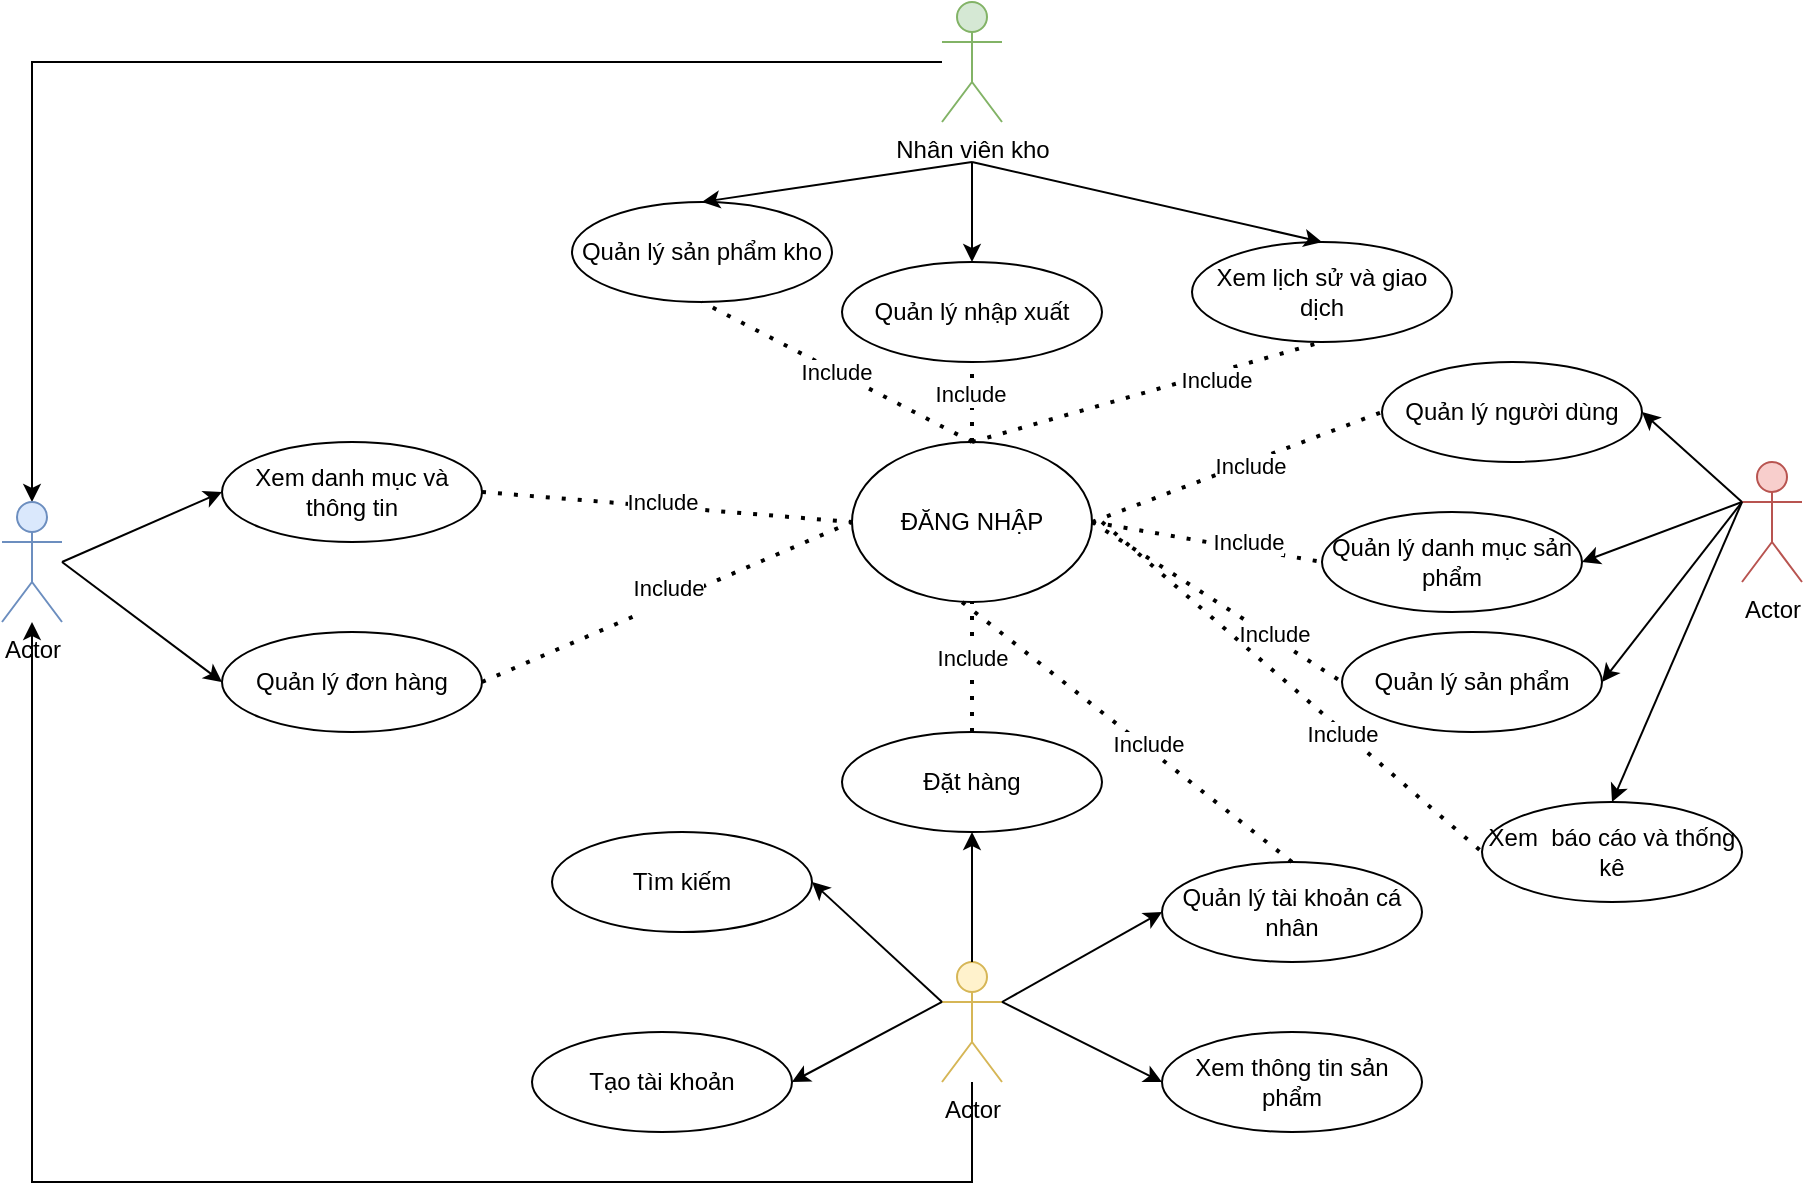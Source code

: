 <mxfile version="21.7.2" type="github">
  <diagram name="Page-1" id="rMV-XU4HPHT6-oSJXQF8">
    <mxGraphModel dx="1313" dy="734" grid="1" gridSize="10" guides="1" tooltips="1" connect="1" arrows="1" fold="1" page="1" pageScale="1" pageWidth="850" pageHeight="1100" math="0" shadow="0">
      <root>
        <mxCell id="0" />
        <mxCell id="1" parent="0" />
        <mxCell id="hlveUa4JK0AoJQRUz4-O-46" style="edgeStyle=orthogonalEdgeStyle;rounded=0;orthogonalLoop=1;jettySize=auto;html=1;entryX=0.5;entryY=0;entryDx=0;entryDy=0;entryPerimeter=0;" edge="1" parent="1" source="hlveUa4JK0AoJQRUz4-O-1" target="hlveUa4JK0AoJQRUz4-O-2">
          <mxGeometry relative="1" as="geometry">
            <mxPoint x="60" y="40" as="targetPoint" />
          </mxGeometry>
        </mxCell>
        <mxCell id="hlveUa4JK0AoJQRUz4-O-1" value="Nhân viên kho" style="shape=umlActor;verticalLabelPosition=bottom;verticalAlign=top;html=1;outlineConnect=0;fillColor=#d5e8d4;strokeColor=#82b366;" vertex="1" parent="1">
          <mxGeometry x="520" y="10" width="30" height="60" as="geometry" />
        </mxCell>
        <mxCell id="hlveUa4JK0AoJQRUz4-O-2" value="Actor" style="shape=umlActor;verticalLabelPosition=bottom;verticalAlign=top;html=1;outlineConnect=0;fillColor=#dae8fc;strokeColor=#6c8ebf;" vertex="1" parent="1">
          <mxGeometry x="50" y="260" width="30" height="60" as="geometry" />
        </mxCell>
        <mxCell id="hlveUa4JK0AoJQRUz4-O-43" style="edgeStyle=orthogonalEdgeStyle;rounded=0;orthogonalLoop=1;jettySize=auto;html=1;" edge="1" parent="1" source="hlveUa4JK0AoJQRUz4-O-3" target="hlveUa4JK0AoJQRUz4-O-2">
          <mxGeometry relative="1" as="geometry">
            <mxPoint x="535.0" y="660" as="targetPoint" />
            <Array as="points">
              <mxPoint x="535" y="600" />
              <mxPoint x="65" y="600" />
            </Array>
          </mxGeometry>
        </mxCell>
        <mxCell id="hlveUa4JK0AoJQRUz4-O-3" value="Actor" style="shape=umlActor;verticalLabelPosition=bottom;verticalAlign=top;html=1;outlineConnect=0;fillColor=#fff2cc;strokeColor=#d6b656;" vertex="1" parent="1">
          <mxGeometry x="520" y="490" width="30" height="60" as="geometry" />
        </mxCell>
        <mxCell id="hlveUa4JK0AoJQRUz4-O-4" value="Actor" style="shape=umlActor;verticalLabelPosition=bottom;verticalAlign=top;html=1;outlineConnect=0;fillColor=#f8cecc;strokeColor=#b85450;" vertex="1" parent="1">
          <mxGeometry x="920" y="240" width="30" height="60" as="geometry" />
        </mxCell>
        <mxCell id="hlveUa4JK0AoJQRUz4-O-5" value="Quản lý sản phẩm kho" style="ellipse;whiteSpace=wrap;html=1;" vertex="1" parent="1">
          <mxGeometry x="335" y="110" width="130" height="50" as="geometry" />
        </mxCell>
        <mxCell id="hlveUa4JK0AoJQRUz4-O-6" value="Quản lý nhập xuất" style="ellipse;whiteSpace=wrap;html=1;" vertex="1" parent="1">
          <mxGeometry x="470" y="140" width="130" height="50" as="geometry" />
        </mxCell>
        <mxCell id="hlveUa4JK0AoJQRUz4-O-7" value="Xem lịch sử và giao dịch" style="ellipse;whiteSpace=wrap;html=1;" vertex="1" parent="1">
          <mxGeometry x="645" y="130" width="130" height="50" as="geometry" />
        </mxCell>
        <mxCell id="hlveUa4JK0AoJQRUz4-O-8" value="ĐĂNG NHẬP" style="ellipse;whiteSpace=wrap;html=1;" vertex="1" parent="1">
          <mxGeometry x="475" y="230" width="120" height="80" as="geometry" />
        </mxCell>
        <mxCell id="hlveUa4JK0AoJQRUz4-O-9" value="Xem danh mục và thông tin" style="ellipse;whiteSpace=wrap;html=1;" vertex="1" parent="1">
          <mxGeometry x="160" y="230" width="130" height="50" as="geometry" />
        </mxCell>
        <mxCell id="hlveUa4JK0AoJQRUz4-O-10" value="Quản lý đơn hàng" style="ellipse;whiteSpace=wrap;html=1;" vertex="1" parent="1">
          <mxGeometry x="160" y="325" width="130" height="50" as="geometry" />
        </mxCell>
        <mxCell id="hlveUa4JK0AoJQRUz4-O-12" value="Tạo tài khoản" style="ellipse;whiteSpace=wrap;html=1;" vertex="1" parent="1">
          <mxGeometry x="315" y="525" width="130" height="50" as="geometry" />
        </mxCell>
        <mxCell id="hlveUa4JK0AoJQRUz4-O-13" value="Xem thông tin sản phẩm" style="ellipse;whiteSpace=wrap;html=1;" vertex="1" parent="1">
          <mxGeometry x="630" y="525" width="130" height="50" as="geometry" />
        </mxCell>
        <mxCell id="hlveUa4JK0AoJQRUz4-O-14" value="Quản lý tài khoản cá nhân" style="ellipse;whiteSpace=wrap;html=1;" vertex="1" parent="1">
          <mxGeometry x="630" y="440" width="130" height="50" as="geometry" />
        </mxCell>
        <mxCell id="hlveUa4JK0AoJQRUz4-O-15" value="Tìm kiếm" style="ellipse;whiteSpace=wrap;html=1;" vertex="1" parent="1">
          <mxGeometry x="325" y="425" width="130" height="50" as="geometry" />
        </mxCell>
        <mxCell id="hlveUa4JK0AoJQRUz4-O-18" value="Đặt hàng" style="ellipse;whiteSpace=wrap;html=1;" vertex="1" parent="1">
          <mxGeometry x="470" y="375" width="130" height="50" as="geometry" />
        </mxCell>
        <mxCell id="hlveUa4JK0AoJQRUz4-O-19" value="Quản lý người dùng" style="ellipse;whiteSpace=wrap;html=1;" vertex="1" parent="1">
          <mxGeometry x="740" y="190" width="130" height="50" as="geometry" />
        </mxCell>
        <mxCell id="hlveUa4JK0AoJQRUz4-O-20" value="Quản lý danh mục sản phẩm" style="ellipse;whiteSpace=wrap;html=1;" vertex="1" parent="1">
          <mxGeometry x="710" y="265" width="130" height="50" as="geometry" />
        </mxCell>
        <mxCell id="hlveUa4JK0AoJQRUz4-O-21" value="Quản lý sản phẩm" style="ellipse;whiteSpace=wrap;html=1;" vertex="1" parent="1">
          <mxGeometry x="720" y="325" width="130" height="50" as="geometry" />
        </mxCell>
        <mxCell id="hlveUa4JK0AoJQRUz4-O-22" value="Xem&amp;nbsp; báo cáo và thống kê" style="ellipse;whiteSpace=wrap;html=1;" vertex="1" parent="1">
          <mxGeometry x="790" y="410" width="130" height="50" as="geometry" />
        </mxCell>
        <mxCell id="hlveUa4JK0AoJQRUz4-O-24" value="" style="endArrow=classic;html=1;rounded=0;entryX=0.5;entryY=0;entryDx=0;entryDy=0;" edge="1" parent="1" target="hlveUa4JK0AoJQRUz4-O-5">
          <mxGeometry width="50" height="50" relative="1" as="geometry">
            <mxPoint x="535" y="90" as="sourcePoint" />
            <mxPoint x="375" y="50" as="targetPoint" />
          </mxGeometry>
        </mxCell>
        <mxCell id="hlveUa4JK0AoJQRUz4-O-25" value="" style="endArrow=classic;html=1;rounded=0;entryX=0.5;entryY=0;entryDx=0;entryDy=0;" edge="1" parent="1" target="hlveUa4JK0AoJQRUz4-O-6">
          <mxGeometry width="50" height="50" relative="1" as="geometry">
            <mxPoint x="535" y="90" as="sourcePoint" />
            <mxPoint x="725" y="50" as="targetPoint" />
          </mxGeometry>
        </mxCell>
        <mxCell id="hlveUa4JK0AoJQRUz4-O-26" value="" style="endArrow=classic;html=1;rounded=0;entryX=0.5;entryY=0;entryDx=0;entryDy=0;" edge="1" parent="1" target="hlveUa4JK0AoJQRUz4-O-7">
          <mxGeometry width="50" height="50" relative="1" as="geometry">
            <mxPoint x="535" y="90" as="sourcePoint" />
            <mxPoint x="735" y="30" as="targetPoint" />
          </mxGeometry>
        </mxCell>
        <mxCell id="hlveUa4JK0AoJQRUz4-O-27" value="" style="endArrow=classic;html=1;rounded=0;entryX=0;entryY=0.5;entryDx=0;entryDy=0;" edge="1" parent="1" target="hlveUa4JK0AoJQRUz4-O-9">
          <mxGeometry width="50" height="50" relative="1" as="geometry">
            <mxPoint x="80" y="290" as="sourcePoint" />
            <mxPoint x="70" y="170" as="targetPoint" />
          </mxGeometry>
        </mxCell>
        <mxCell id="hlveUa4JK0AoJQRUz4-O-29" value="" style="endArrow=classic;html=1;rounded=0;entryX=0;entryY=0.5;entryDx=0;entryDy=0;" edge="1" parent="1" target="hlveUa4JK0AoJQRUz4-O-10">
          <mxGeometry width="50" height="50" relative="1" as="geometry">
            <mxPoint x="80" y="290" as="sourcePoint" />
            <mxPoint x="130" y="350" as="targetPoint" />
          </mxGeometry>
        </mxCell>
        <mxCell id="hlveUa4JK0AoJQRUz4-O-31" value="" style="endArrow=classic;html=1;rounded=0;exitX=0;exitY=0.333;exitDx=0;exitDy=0;exitPerimeter=0;entryX=1;entryY=0.5;entryDx=0;entryDy=0;" edge="1" parent="1" source="hlveUa4JK0AoJQRUz4-O-3" target="hlveUa4JK0AoJQRUz4-O-12">
          <mxGeometry width="50" height="50" relative="1" as="geometry">
            <mxPoint x="410" y="690" as="sourcePoint" />
            <mxPoint x="460" y="640" as="targetPoint" />
          </mxGeometry>
        </mxCell>
        <mxCell id="hlveUa4JK0AoJQRUz4-O-32" value="" style="endArrow=classic;html=1;rounded=0;entryX=1;entryY=0.5;entryDx=0;entryDy=0;" edge="1" parent="1" target="hlveUa4JK0AoJQRUz4-O-15">
          <mxGeometry width="50" height="50" relative="1" as="geometry">
            <mxPoint x="520" y="510" as="sourcePoint" />
            <mxPoint x="495" y="460" as="targetPoint" />
          </mxGeometry>
        </mxCell>
        <mxCell id="hlveUa4JK0AoJQRUz4-O-34" value="" style="endArrow=classic;html=1;rounded=0;entryX=0.5;entryY=1;entryDx=0;entryDy=0;exitX=0.5;exitY=0;exitDx=0;exitDy=0;exitPerimeter=0;" edge="1" parent="1" source="hlveUa4JK0AoJQRUz4-O-3" target="hlveUa4JK0AoJQRUz4-O-18">
          <mxGeometry width="50" height="50" relative="1" as="geometry">
            <mxPoint x="510" y="490" as="sourcePoint" />
            <mxPoint x="560" y="440" as="targetPoint" />
          </mxGeometry>
        </mxCell>
        <mxCell id="hlveUa4JK0AoJQRUz4-O-35" value="" style="endArrow=classic;html=1;rounded=0;entryX=0;entryY=0.5;entryDx=0;entryDy=0;exitX=1;exitY=0.333;exitDx=0;exitDy=0;exitPerimeter=0;" edge="1" parent="1" source="hlveUa4JK0AoJQRUz4-O-3" target="hlveUa4JK0AoJQRUz4-O-13">
          <mxGeometry width="50" height="50" relative="1" as="geometry">
            <mxPoint x="590" y="540" as="sourcePoint" />
            <mxPoint x="640" y="490" as="targetPoint" />
          </mxGeometry>
        </mxCell>
        <mxCell id="hlveUa4JK0AoJQRUz4-O-36" value="" style="endArrow=classic;html=1;rounded=0;entryX=0;entryY=0.5;entryDx=0;entryDy=0;" edge="1" parent="1" target="hlveUa4JK0AoJQRUz4-O-14">
          <mxGeometry width="50" height="50" relative="1" as="geometry">
            <mxPoint x="550" y="510" as="sourcePoint" />
            <mxPoint x="610" y="520" as="targetPoint" />
          </mxGeometry>
        </mxCell>
        <mxCell id="hlveUa4JK0AoJQRUz4-O-37" value="" style="endArrow=classic;html=1;rounded=0;entryX=1;entryY=0.5;entryDx=0;entryDy=0;exitX=0;exitY=0.333;exitDx=0;exitDy=0;exitPerimeter=0;" edge="1" parent="1" source="hlveUa4JK0AoJQRUz4-O-4" target="hlveUa4JK0AoJQRUz4-O-19">
          <mxGeometry width="50" height="50" relative="1" as="geometry">
            <mxPoint x="890" y="200" as="sourcePoint" />
            <mxPoint x="940" y="150" as="targetPoint" />
          </mxGeometry>
        </mxCell>
        <mxCell id="hlveUa4JK0AoJQRUz4-O-39" value="" style="endArrow=classic;html=1;rounded=0;entryX=1;entryY=0.5;entryDx=0;entryDy=0;" edge="1" parent="1" target="hlveUa4JK0AoJQRUz4-O-20">
          <mxGeometry width="50" height="50" relative="1" as="geometry">
            <mxPoint x="920" y="260" as="sourcePoint" />
            <mxPoint x="960" y="340" as="targetPoint" />
          </mxGeometry>
        </mxCell>
        <mxCell id="hlveUa4JK0AoJQRUz4-O-40" value="" style="endArrow=classic;html=1;rounded=0;entryX=1;entryY=0.5;entryDx=0;entryDy=0;" edge="1" parent="1" target="hlveUa4JK0AoJQRUz4-O-21">
          <mxGeometry width="50" height="50" relative="1" as="geometry">
            <mxPoint x="920" y="260" as="sourcePoint" />
            <mxPoint x="960" y="350" as="targetPoint" />
          </mxGeometry>
        </mxCell>
        <mxCell id="hlveUa4JK0AoJQRUz4-O-42" value="" style="endArrow=classic;html=1;rounded=0;entryX=0.5;entryY=0;entryDx=0;entryDy=0;" edge="1" parent="1" target="hlveUa4JK0AoJQRUz4-O-22">
          <mxGeometry width="50" height="50" relative="1" as="geometry">
            <mxPoint x="920" y="260" as="sourcePoint" />
            <mxPoint x="920" y="350" as="targetPoint" />
          </mxGeometry>
        </mxCell>
        <mxCell id="hlveUa4JK0AoJQRUz4-O-47" value="" style="endArrow=none;dashed=1;html=1;dashPattern=1 3;strokeWidth=2;rounded=0;entryX=0.5;entryY=1;entryDx=0;entryDy=0;exitX=0.5;exitY=0;exitDx=0;exitDy=0;" edge="1" parent="1" source="hlveUa4JK0AoJQRUz4-O-8" target="hlveUa4JK0AoJQRUz4-O-5">
          <mxGeometry width="50" height="50" relative="1" as="geometry">
            <mxPoint x="310" y="230" as="sourcePoint" />
            <mxPoint x="360" y="180" as="targetPoint" />
          </mxGeometry>
        </mxCell>
        <mxCell id="hlveUa4JK0AoJQRUz4-O-59" value="Include" style="edgeLabel;html=1;align=center;verticalAlign=middle;resizable=0;points=[];" vertex="1" connectable="0" parent="hlveUa4JK0AoJQRUz4-O-47">
          <mxGeometry x="0.014" relative="1" as="geometry">
            <mxPoint as="offset" />
          </mxGeometry>
        </mxCell>
        <mxCell id="hlveUa4JK0AoJQRUz4-O-48" value="" style="endArrow=none;dashed=1;html=1;dashPattern=1 3;strokeWidth=2;rounded=0;entryX=0.5;entryY=1;entryDx=0;entryDy=0;" edge="1" parent="1" target="hlveUa4JK0AoJQRUz4-O-6">
          <mxGeometry width="50" height="50" relative="1" as="geometry">
            <mxPoint x="535" y="230" as="sourcePoint" />
            <mxPoint x="460" y="240" as="targetPoint" />
          </mxGeometry>
        </mxCell>
        <mxCell id="hlveUa4JK0AoJQRUz4-O-60" value="Include" style="edgeLabel;html=1;align=center;verticalAlign=middle;resizable=0;points=[];" vertex="1" connectable="0" parent="hlveUa4JK0AoJQRUz4-O-48">
          <mxGeometry x="0.221" y="1" relative="1" as="geometry">
            <mxPoint as="offset" />
          </mxGeometry>
        </mxCell>
        <mxCell id="hlveUa4JK0AoJQRUz4-O-49" value="" style="endArrow=none;dashed=1;html=1;dashPattern=1 3;strokeWidth=2;rounded=0;entryX=0.5;entryY=1;entryDx=0;entryDy=0;exitX=0.5;exitY=0;exitDx=0;exitDy=0;" edge="1" parent="1" source="hlveUa4JK0AoJQRUz4-O-8" target="hlveUa4JK0AoJQRUz4-O-7">
          <mxGeometry width="50" height="50" relative="1" as="geometry">
            <mxPoint x="610" y="260" as="sourcePoint" />
            <mxPoint x="660" y="210" as="targetPoint" />
          </mxGeometry>
        </mxCell>
        <mxCell id="hlveUa4JK0AoJQRUz4-O-61" value="Include" style="edgeLabel;html=1;align=center;verticalAlign=middle;resizable=0;points=[];" vertex="1" connectable="0" parent="hlveUa4JK0AoJQRUz4-O-49">
          <mxGeometry x="0.384" y="-3" relative="1" as="geometry">
            <mxPoint as="offset" />
          </mxGeometry>
        </mxCell>
        <mxCell id="hlveUa4JK0AoJQRUz4-O-50" value="" style="endArrow=none;dashed=1;html=1;dashPattern=1 3;strokeWidth=2;rounded=0;entryX=0;entryY=0.5;entryDx=0;entryDy=0;exitX=1;exitY=0.5;exitDx=0;exitDy=0;" edge="1" parent="1" source="hlveUa4JK0AoJQRUz4-O-9" target="hlveUa4JK0AoJQRUz4-O-8">
          <mxGeometry width="50" height="50" relative="1" as="geometry">
            <mxPoint x="330" y="320" as="sourcePoint" />
            <mxPoint x="380" y="270" as="targetPoint" />
          </mxGeometry>
        </mxCell>
        <mxCell id="hlveUa4JK0AoJQRUz4-O-68" value="Include" style="edgeLabel;html=1;align=center;verticalAlign=middle;resizable=0;points=[];" vertex="1" connectable="0" parent="hlveUa4JK0AoJQRUz4-O-50">
          <mxGeometry x="-0.029" y="3" relative="1" as="geometry">
            <mxPoint as="offset" />
          </mxGeometry>
        </mxCell>
        <mxCell id="hlveUa4JK0AoJQRUz4-O-51" value="&#xa;&lt;span style=&quot;color: rgb(0, 0, 0); font-family: Helvetica; font-size: 11px; font-style: normal; font-variant-ligatures: normal; font-variant-caps: normal; font-weight: 400; letter-spacing: normal; orphans: 2; text-align: center; text-indent: 0px; text-transform: none; widows: 2; word-spacing: 0px; -webkit-text-stroke-width: 0px; background-color: rgb(255, 255, 255); text-decoration-thickness: initial; text-decoration-style: initial; text-decoration-color: initial; float: none; display: inline !important;&quot;&gt;Include&lt;/span&gt;&#xa;&#xa;" style="endArrow=none;dashed=1;html=1;dashPattern=1 3;strokeWidth=2;rounded=0;entryX=0;entryY=0.5;entryDx=0;entryDy=0;exitX=1;exitY=0.5;exitDx=0;exitDy=0;" edge="1" parent="1" source="hlveUa4JK0AoJQRUz4-O-10" target="hlveUa4JK0AoJQRUz4-O-8">
          <mxGeometry width="50" height="50" relative="1" as="geometry">
            <mxPoint x="290" y="325" as="sourcePoint" />
            <mxPoint x="475" y="340" as="targetPoint" />
          </mxGeometry>
        </mxCell>
        <mxCell id="hlveUa4JK0AoJQRUz4-O-53" value="" style="endArrow=none;dashed=1;html=1;dashPattern=1 3;strokeWidth=2;rounded=0;entryX=0.5;entryY=1;entryDx=0;entryDy=0;exitX=0.5;exitY=0;exitDx=0;exitDy=0;" edge="1" parent="1" source="hlveUa4JK0AoJQRUz4-O-18" target="hlveUa4JK0AoJQRUz4-O-8">
          <mxGeometry width="50" height="50" relative="1" as="geometry">
            <mxPoint x="320" y="285" as="sourcePoint" />
            <mxPoint x="505" y="300" as="targetPoint" />
          </mxGeometry>
        </mxCell>
        <mxCell id="hlveUa4JK0AoJQRUz4-O-67" value="Include" style="edgeLabel;html=1;align=center;verticalAlign=middle;resizable=0;points=[];" vertex="1" connectable="0" parent="hlveUa4JK0AoJQRUz4-O-53">
          <mxGeometry x="0.132" relative="1" as="geometry">
            <mxPoint as="offset" />
          </mxGeometry>
        </mxCell>
        <mxCell id="hlveUa4JK0AoJQRUz4-O-54" value="" style="endArrow=none;dashed=1;html=1;dashPattern=1 3;strokeWidth=2;rounded=0;exitX=0.5;exitY=0;exitDx=0;exitDy=0;" edge="1" parent="1" source="hlveUa4JK0AoJQRUz4-O-14">
          <mxGeometry width="50" height="50" relative="1" as="geometry">
            <mxPoint x="330" y="295" as="sourcePoint" />
            <mxPoint x="530" y="310" as="targetPoint" />
          </mxGeometry>
        </mxCell>
        <mxCell id="hlveUa4JK0AoJQRUz4-O-66" value="Include" style="edgeLabel;html=1;align=center;verticalAlign=middle;resizable=0;points=[];" vertex="1" connectable="0" parent="hlveUa4JK0AoJQRUz4-O-54">
          <mxGeometry x="-0.104" y="-2" relative="1" as="geometry">
            <mxPoint as="offset" />
          </mxGeometry>
        </mxCell>
        <mxCell id="hlveUa4JK0AoJQRUz4-O-55" value="" style="endArrow=none;dashed=1;html=1;dashPattern=1 3;strokeWidth=2;rounded=0;entryX=0;entryY=0.5;entryDx=0;entryDy=0;exitX=1;exitY=0.5;exitDx=0;exitDy=0;" edge="1" parent="1" source="hlveUa4JK0AoJQRUz4-O-8" target="hlveUa4JK0AoJQRUz4-O-19">
          <mxGeometry width="50" height="50" relative="1" as="geometry">
            <mxPoint x="640" y="340" as="sourcePoint" />
            <mxPoint x="690" y="290" as="targetPoint" />
          </mxGeometry>
        </mxCell>
        <mxCell id="hlveUa4JK0AoJQRUz4-O-62" value="Include" style="edgeLabel;html=1;align=center;verticalAlign=middle;resizable=0;points=[];" vertex="1" connectable="0" parent="hlveUa4JK0AoJQRUz4-O-55">
          <mxGeometry x="0.093" y="-2" relative="1" as="geometry">
            <mxPoint x="-1" as="offset" />
          </mxGeometry>
        </mxCell>
        <mxCell id="hlveUa4JK0AoJQRUz4-O-56" value="" style="endArrow=none;dashed=1;html=1;dashPattern=1 3;strokeWidth=2;rounded=0;entryX=0;entryY=0.5;entryDx=0;entryDy=0;exitX=1;exitY=0.5;exitDx=0;exitDy=0;" edge="1" parent="1" source="hlveUa4JK0AoJQRUz4-O-8" target="hlveUa4JK0AoJQRUz4-O-20">
          <mxGeometry width="50" height="50" relative="1" as="geometry">
            <mxPoint x="640" y="340" as="sourcePoint" />
            <mxPoint x="690" y="290" as="targetPoint" />
          </mxGeometry>
        </mxCell>
        <mxCell id="hlveUa4JK0AoJQRUz4-O-63" value="Include" style="edgeLabel;html=1;align=center;verticalAlign=middle;resizable=0;points=[];" vertex="1" connectable="0" parent="hlveUa4JK0AoJQRUz4-O-56">
          <mxGeometry x="0.339" y="4" relative="1" as="geometry">
            <mxPoint as="offset" />
          </mxGeometry>
        </mxCell>
        <mxCell id="hlveUa4JK0AoJQRUz4-O-57" value="" style="endArrow=none;dashed=1;html=1;dashPattern=1 3;strokeWidth=2;rounded=0;entryX=0;entryY=0.5;entryDx=0;entryDy=0;exitX=1;exitY=0.5;exitDx=0;exitDy=0;" edge="1" parent="1" source="hlveUa4JK0AoJQRUz4-O-8" target="hlveUa4JK0AoJQRUz4-O-21">
          <mxGeometry width="50" height="50" relative="1" as="geometry">
            <mxPoint x="605" y="280" as="sourcePoint" />
            <mxPoint x="720" y="300" as="targetPoint" />
          </mxGeometry>
        </mxCell>
        <mxCell id="hlveUa4JK0AoJQRUz4-O-64" value="Include" style="edgeLabel;html=1;align=center;verticalAlign=middle;resizable=0;points=[];" vertex="1" connectable="0" parent="hlveUa4JK0AoJQRUz4-O-57">
          <mxGeometry x="0.429" y="2" relative="1" as="geometry">
            <mxPoint as="offset" />
          </mxGeometry>
        </mxCell>
        <mxCell id="hlveUa4JK0AoJQRUz4-O-58" value="" style="endArrow=none;dashed=1;html=1;dashPattern=1 3;strokeWidth=2;rounded=0;entryX=0;entryY=0.5;entryDx=0;entryDy=0;" edge="1" parent="1" target="hlveUa4JK0AoJQRUz4-O-22">
          <mxGeometry width="50" height="50" relative="1" as="geometry">
            <mxPoint x="600" y="270" as="sourcePoint" />
            <mxPoint x="730" y="310" as="targetPoint" />
          </mxGeometry>
        </mxCell>
        <mxCell id="hlveUa4JK0AoJQRUz4-O-65" value="Include" style="edgeLabel;html=1;align=center;verticalAlign=middle;resizable=0;points=[];" vertex="1" connectable="0" parent="hlveUa4JK0AoJQRUz4-O-58">
          <mxGeometry x="0.273" y="-1" relative="1" as="geometry">
            <mxPoint as="offset" />
          </mxGeometry>
        </mxCell>
      </root>
    </mxGraphModel>
  </diagram>
</mxfile>
